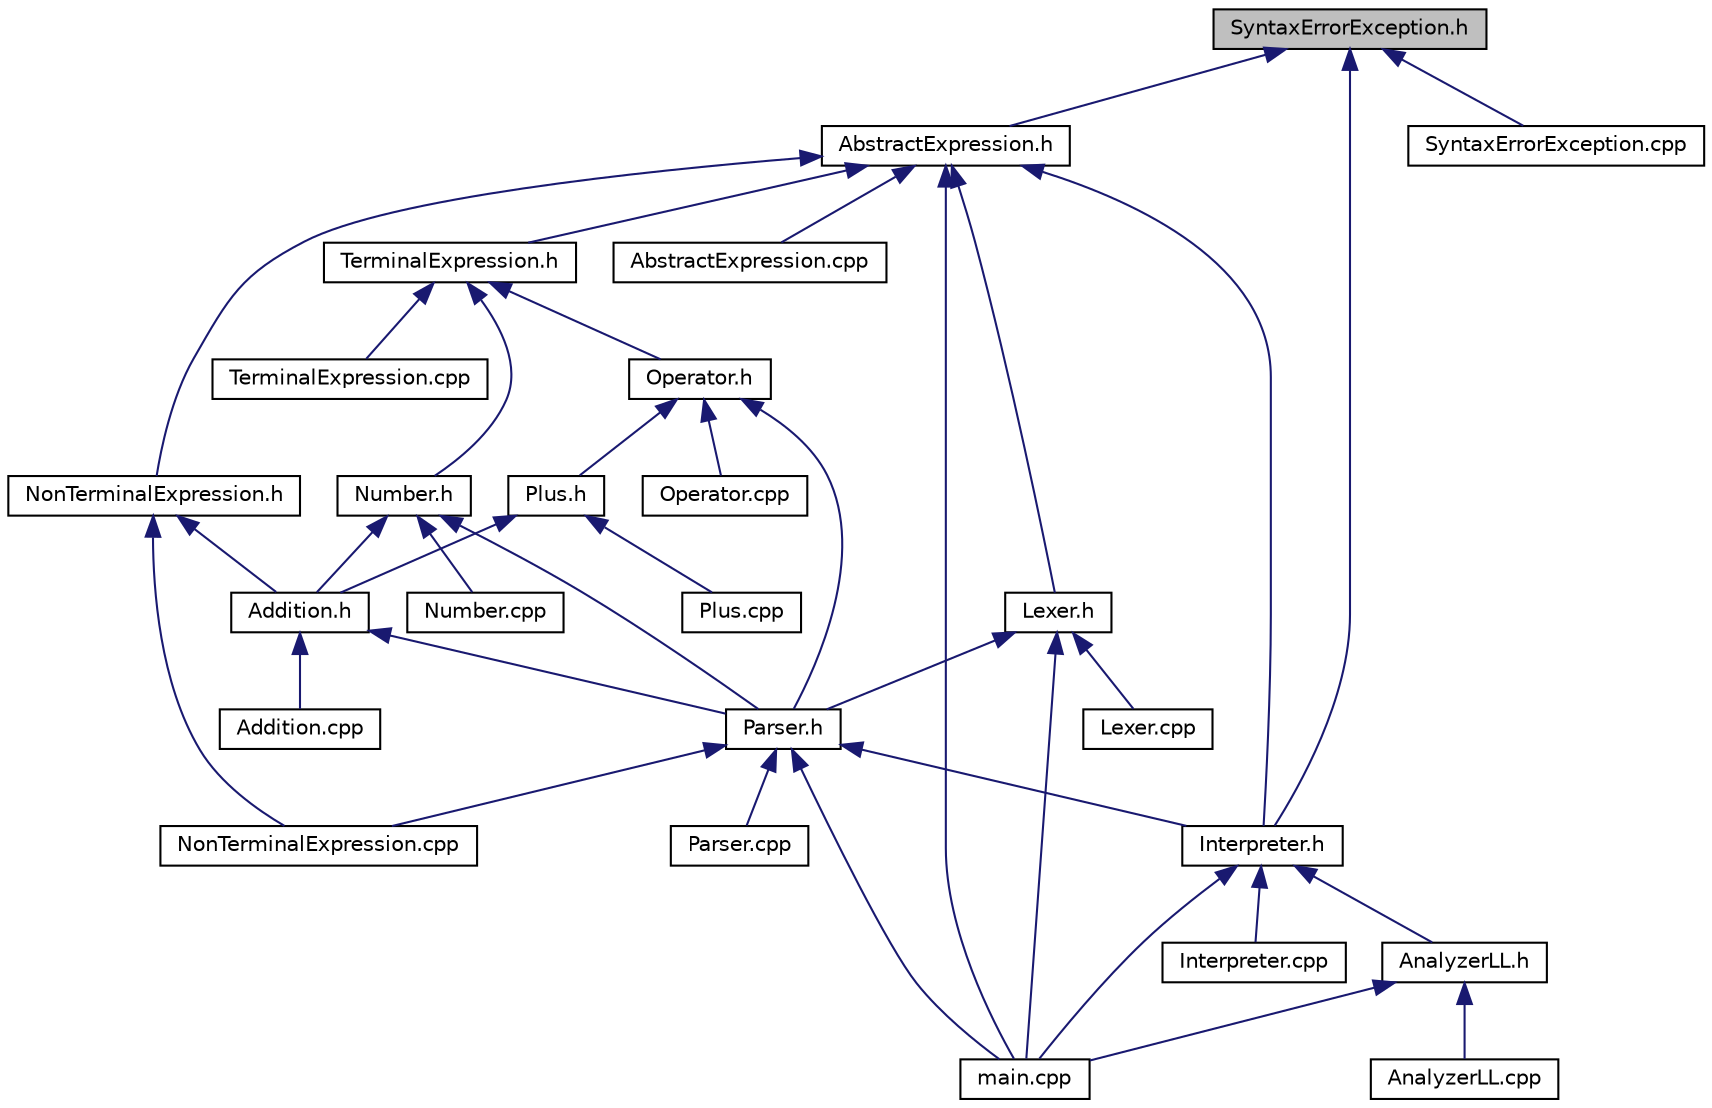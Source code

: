 digraph "SyntaxErrorException.h"
{
 // LATEX_PDF_SIZE
  edge [fontname="Helvetica",fontsize="10",labelfontname="Helvetica",labelfontsize="10"];
  node [fontname="Helvetica",fontsize="10",shape=record];
  Node2 [label="SyntaxErrorException.h",height=0.2,width=0.4,color="black", fillcolor="grey75", style="filled", fontcolor="black",tooltip=" "];
  Node2 -> Node3 [dir="back",color="midnightblue",fontsize="10",style="solid",fontname="Helvetica"];
  Node3 [label="AbstractExpression.h",height=0.2,width=0.4,color="black", fillcolor="white", style="filled",URL="$_abstract_expression_8h.html",tooltip=" "];
  Node3 -> Node4 [dir="back",color="midnightblue",fontsize="10",style="solid",fontname="Helvetica"];
  Node4 [label="AbstractExpression.cpp",height=0.2,width=0.4,color="black", fillcolor="white", style="filled",URL="$_abstract_expression_8cpp.html",tooltip=" "];
  Node3 -> Node5 [dir="back",color="midnightblue",fontsize="10",style="solid",fontname="Helvetica"];
  Node5 [label="NonTerminalExpression.h",height=0.2,width=0.4,color="black", fillcolor="white", style="filled",URL="$_non_terminal_expression_8h.html",tooltip=" "];
  Node5 -> Node6 [dir="back",color="midnightblue",fontsize="10",style="solid",fontname="Helvetica"];
  Node6 [label="Addition.h",height=0.2,width=0.4,color="black", fillcolor="white", style="filled",URL="$_addition_8h.html",tooltip=" "];
  Node6 -> Node7 [dir="back",color="midnightblue",fontsize="10",style="solid",fontname="Helvetica"];
  Node7 [label="Addition.cpp",height=0.2,width=0.4,color="black", fillcolor="white", style="filled",URL="$_addition_8cpp.html",tooltip=" "];
  Node6 -> Node8 [dir="back",color="midnightblue",fontsize="10",style="solid",fontname="Helvetica"];
  Node8 [label="Parser.h",height=0.2,width=0.4,color="black", fillcolor="white", style="filled",URL="$_parser_8h.html",tooltip=" "];
  Node8 -> Node9 [dir="back",color="midnightblue",fontsize="10",style="solid",fontname="Helvetica"];
  Node9 [label="Interpreter.h",height=0.2,width=0.4,color="black", fillcolor="white", style="filled",URL="$_interpreter_8h.html",tooltip=" "];
  Node9 -> Node10 [dir="back",color="midnightblue",fontsize="10",style="solid",fontname="Helvetica"];
  Node10 [label="AnalyzerLL.h",height=0.2,width=0.4,color="black", fillcolor="white", style="filled",URL="$_analyzer_l_l_8h.html",tooltip=" "];
  Node10 -> Node11 [dir="back",color="midnightblue",fontsize="10",style="solid",fontname="Helvetica"];
  Node11 [label="AnalyzerLL.cpp",height=0.2,width=0.4,color="black", fillcolor="white", style="filled",URL="$_analyzer_l_l_8cpp.html",tooltip=" "];
  Node10 -> Node12 [dir="back",color="midnightblue",fontsize="10",style="solid",fontname="Helvetica"];
  Node12 [label="main.cpp",height=0.2,width=0.4,color="black", fillcolor="white", style="filled",URL="$main_8cpp.html",tooltip=" "];
  Node9 -> Node13 [dir="back",color="midnightblue",fontsize="10",style="solid",fontname="Helvetica"];
  Node13 [label="Interpreter.cpp",height=0.2,width=0.4,color="black", fillcolor="white", style="filled",URL="$_interpreter_8cpp.html",tooltip=" "];
  Node9 -> Node12 [dir="back",color="midnightblue",fontsize="10",style="solid",fontname="Helvetica"];
  Node8 -> Node12 [dir="back",color="midnightblue",fontsize="10",style="solid",fontname="Helvetica"];
  Node8 -> Node14 [dir="back",color="midnightblue",fontsize="10",style="solid",fontname="Helvetica"];
  Node14 [label="NonTerminalExpression.cpp",height=0.2,width=0.4,color="black", fillcolor="white", style="filled",URL="$_non_terminal_expression_8cpp.html",tooltip=" "];
  Node8 -> Node15 [dir="back",color="midnightblue",fontsize="10",style="solid",fontname="Helvetica"];
  Node15 [label="Parser.cpp",height=0.2,width=0.4,color="black", fillcolor="white", style="filled",URL="$_parser_8cpp.html",tooltip=" "];
  Node5 -> Node14 [dir="back",color="midnightblue",fontsize="10",style="solid",fontname="Helvetica"];
  Node3 -> Node16 [dir="back",color="midnightblue",fontsize="10",style="solid",fontname="Helvetica"];
  Node16 [label="TerminalExpression.h",height=0.2,width=0.4,color="black", fillcolor="white", style="filled",URL="$_terminal_expression_8h.html",tooltip=" "];
  Node16 -> Node17 [dir="back",color="midnightblue",fontsize="10",style="solid",fontname="Helvetica"];
  Node17 [label="Operator.h",height=0.2,width=0.4,color="black", fillcolor="white", style="filled",URL="$_operator_8h.html",tooltip=" "];
  Node17 -> Node18 [dir="back",color="midnightblue",fontsize="10",style="solid",fontname="Helvetica"];
  Node18 [label="Plus.h",height=0.2,width=0.4,color="black", fillcolor="white", style="filled",URL="$_plus_8h.html",tooltip=" "];
  Node18 -> Node6 [dir="back",color="midnightblue",fontsize="10",style="solid",fontname="Helvetica"];
  Node18 -> Node19 [dir="back",color="midnightblue",fontsize="10",style="solid",fontname="Helvetica"];
  Node19 [label="Plus.cpp",height=0.2,width=0.4,color="black", fillcolor="white", style="filled",URL="$_plus_8cpp.html",tooltip=" "];
  Node17 -> Node8 [dir="back",color="midnightblue",fontsize="10",style="solid",fontname="Helvetica"];
  Node17 -> Node20 [dir="back",color="midnightblue",fontsize="10",style="solid",fontname="Helvetica"];
  Node20 [label="Operator.cpp",height=0.2,width=0.4,color="black", fillcolor="white", style="filled",URL="$_operator_8cpp.html",tooltip=" "];
  Node16 -> Node21 [dir="back",color="midnightblue",fontsize="10",style="solid",fontname="Helvetica"];
  Node21 [label="Number.h",height=0.2,width=0.4,color="black", fillcolor="white", style="filled",URL="$_number_8h.html",tooltip=" "];
  Node21 -> Node6 [dir="back",color="midnightblue",fontsize="10",style="solid",fontname="Helvetica"];
  Node21 -> Node8 [dir="back",color="midnightblue",fontsize="10",style="solid",fontname="Helvetica"];
  Node21 -> Node22 [dir="back",color="midnightblue",fontsize="10",style="solid",fontname="Helvetica"];
  Node22 [label="Number.cpp",height=0.2,width=0.4,color="black", fillcolor="white", style="filled",URL="$_number_8cpp.html",tooltip=" "];
  Node16 -> Node23 [dir="back",color="midnightblue",fontsize="10",style="solid",fontname="Helvetica"];
  Node23 [label="TerminalExpression.cpp",height=0.2,width=0.4,color="black", fillcolor="white", style="filled",URL="$_terminal_expression_8cpp.html",tooltip=" "];
  Node3 -> Node9 [dir="back",color="midnightblue",fontsize="10",style="solid",fontname="Helvetica"];
  Node3 -> Node24 [dir="back",color="midnightblue",fontsize="10",style="solid",fontname="Helvetica"];
  Node24 [label="Lexer.h",height=0.2,width=0.4,color="black", fillcolor="white", style="filled",URL="$_lexer_8h.html",tooltip=" "];
  Node24 -> Node8 [dir="back",color="midnightblue",fontsize="10",style="solid",fontname="Helvetica"];
  Node24 -> Node25 [dir="back",color="midnightblue",fontsize="10",style="solid",fontname="Helvetica"];
  Node25 [label="Lexer.cpp",height=0.2,width=0.4,color="black", fillcolor="white", style="filled",URL="$_lexer_8cpp.html",tooltip=" "];
  Node24 -> Node12 [dir="back",color="midnightblue",fontsize="10",style="solid",fontname="Helvetica"];
  Node3 -> Node12 [dir="back",color="midnightblue",fontsize="10",style="solid",fontname="Helvetica"];
  Node2 -> Node9 [dir="back",color="midnightblue",fontsize="10",style="solid",fontname="Helvetica"];
  Node2 -> Node26 [dir="back",color="midnightblue",fontsize="10",style="solid",fontname="Helvetica"];
  Node26 [label="SyntaxErrorException.cpp",height=0.2,width=0.4,color="black", fillcolor="white", style="filled",URL="$_syntax_error_exception_8cpp.html",tooltip=" "];
}
